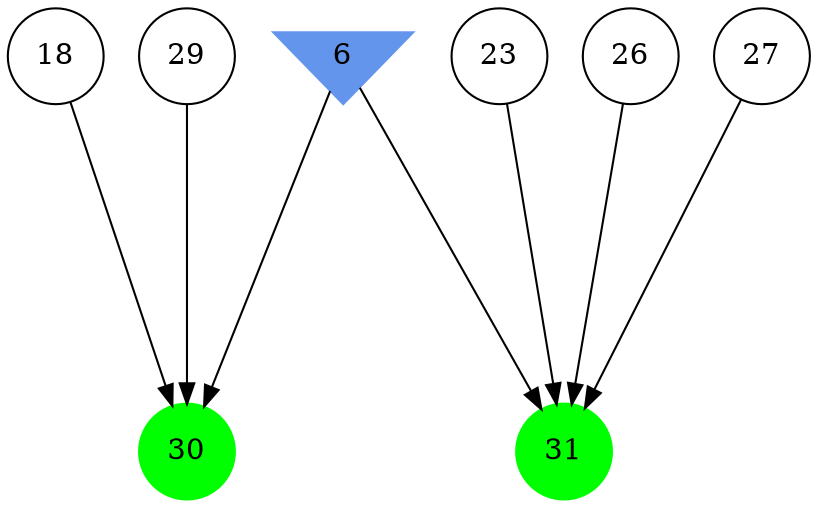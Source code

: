 digraph brain {
	ranksep=2.0;
	6 [shape=invtriangle,style=filled,color=cornflowerblue];
	18 [shape=circle,color=black];
	23 [shape=circle,color=black];
	26 [shape=circle,color=black];
	27 [shape=circle,color=black];
	29 [shape=circle,color=black];
	30 [shape=circle,style=filled,color=green];
	31 [shape=circle,style=filled,color=green];
	29	->	30;
	6	->	30;
	18	->	30;
	23	->	31;
	6	->	31;
	26	->	31;
	27	->	31;
	{ rank=same; 6; }
	{ rank=same; 18; 23; 26; 27; 29; }
	{ rank=same; 30; 31; }
}
